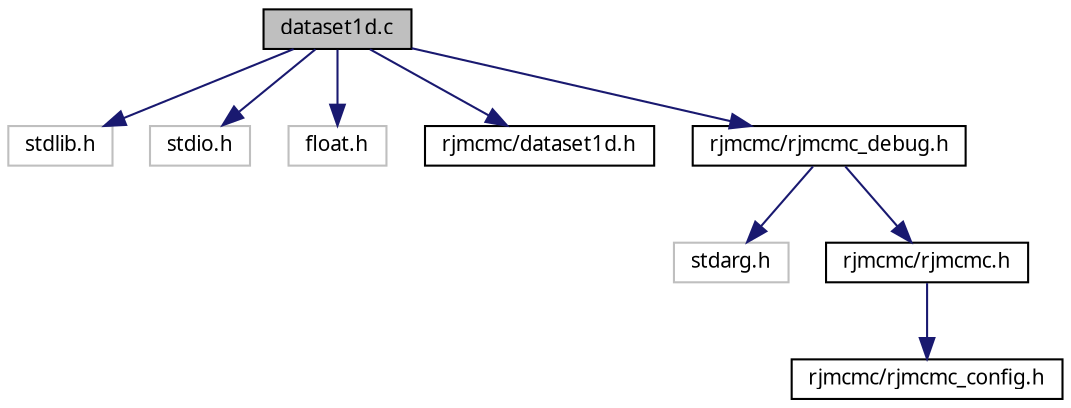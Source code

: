 digraph "dataset1d.c"
{
  edge [fontname="FreeSans.ttf",fontsize="10",labelfontname="FreeSans.ttf",labelfontsize="10"];
  node [fontname="FreeSans.ttf",fontsize="10",shape=record];
  Node1 [label="dataset1d.c",height=0.2,width=0.4,color="black", fillcolor="grey75", style="filled", fontcolor="black"];
  Node1 -> Node2 [color="midnightblue",fontsize="10",style="solid",fontname="FreeSans.ttf"];
  Node2 [label="stdlib.h",height=0.2,width=0.4,color="grey75", fillcolor="white", style="filled"];
  Node1 -> Node3 [color="midnightblue",fontsize="10",style="solid",fontname="FreeSans.ttf"];
  Node3 [label="stdio.h",height=0.2,width=0.4,color="grey75", fillcolor="white", style="filled"];
  Node1 -> Node4 [color="midnightblue",fontsize="10",style="solid",fontname="FreeSans.ttf"];
  Node4 [label="float.h",height=0.2,width=0.4,color="grey75", fillcolor="white", style="filled"];
  Node1 -> Node5 [color="midnightblue",fontsize="10",style="solid",fontname="FreeSans.ttf"];
  Node5 [label="rjmcmc/dataset1d.h",height=0.2,width=0.4,color="black", fillcolor="white", style="filled",URL="$dataset1d_8h.html",tooltip="1D Dataset Storage "];
  Node1 -> Node6 [color="midnightblue",fontsize="10",style="solid",fontname="FreeSans.ttf"];
  Node6 [label="rjmcmc/rjmcmc_debug.h",height=0.2,width=0.4,color="black", fillcolor="white", style="filled",URL="$rjmcmc__debug_8h.html"];
  Node6 -> Node7 [color="midnightblue",fontsize="10",style="solid",fontname="FreeSans.ttf"];
  Node7 [label="stdarg.h",height=0.2,width=0.4,color="grey75", fillcolor="white", style="filled"];
  Node6 -> Node8 [color="midnightblue",fontsize="10",style="solid",fontname="FreeSans.ttf"];
  Node8 [label="rjmcmc/rjmcmc.h",height=0.2,width=0.4,color="black", fillcolor="white", style="filled",URL="$rjmcmc_8h.html"];
  Node8 -> Node9 [color="midnightblue",fontsize="10",style="solid",fontname="FreeSans.ttf"];
  Node9 [label="rjmcmc/rjmcmc_config.h",height=0.2,width=0.4,color="black", fillcolor="white", style="filled",URL="$rjmcmc__config_8h.html"];
}
